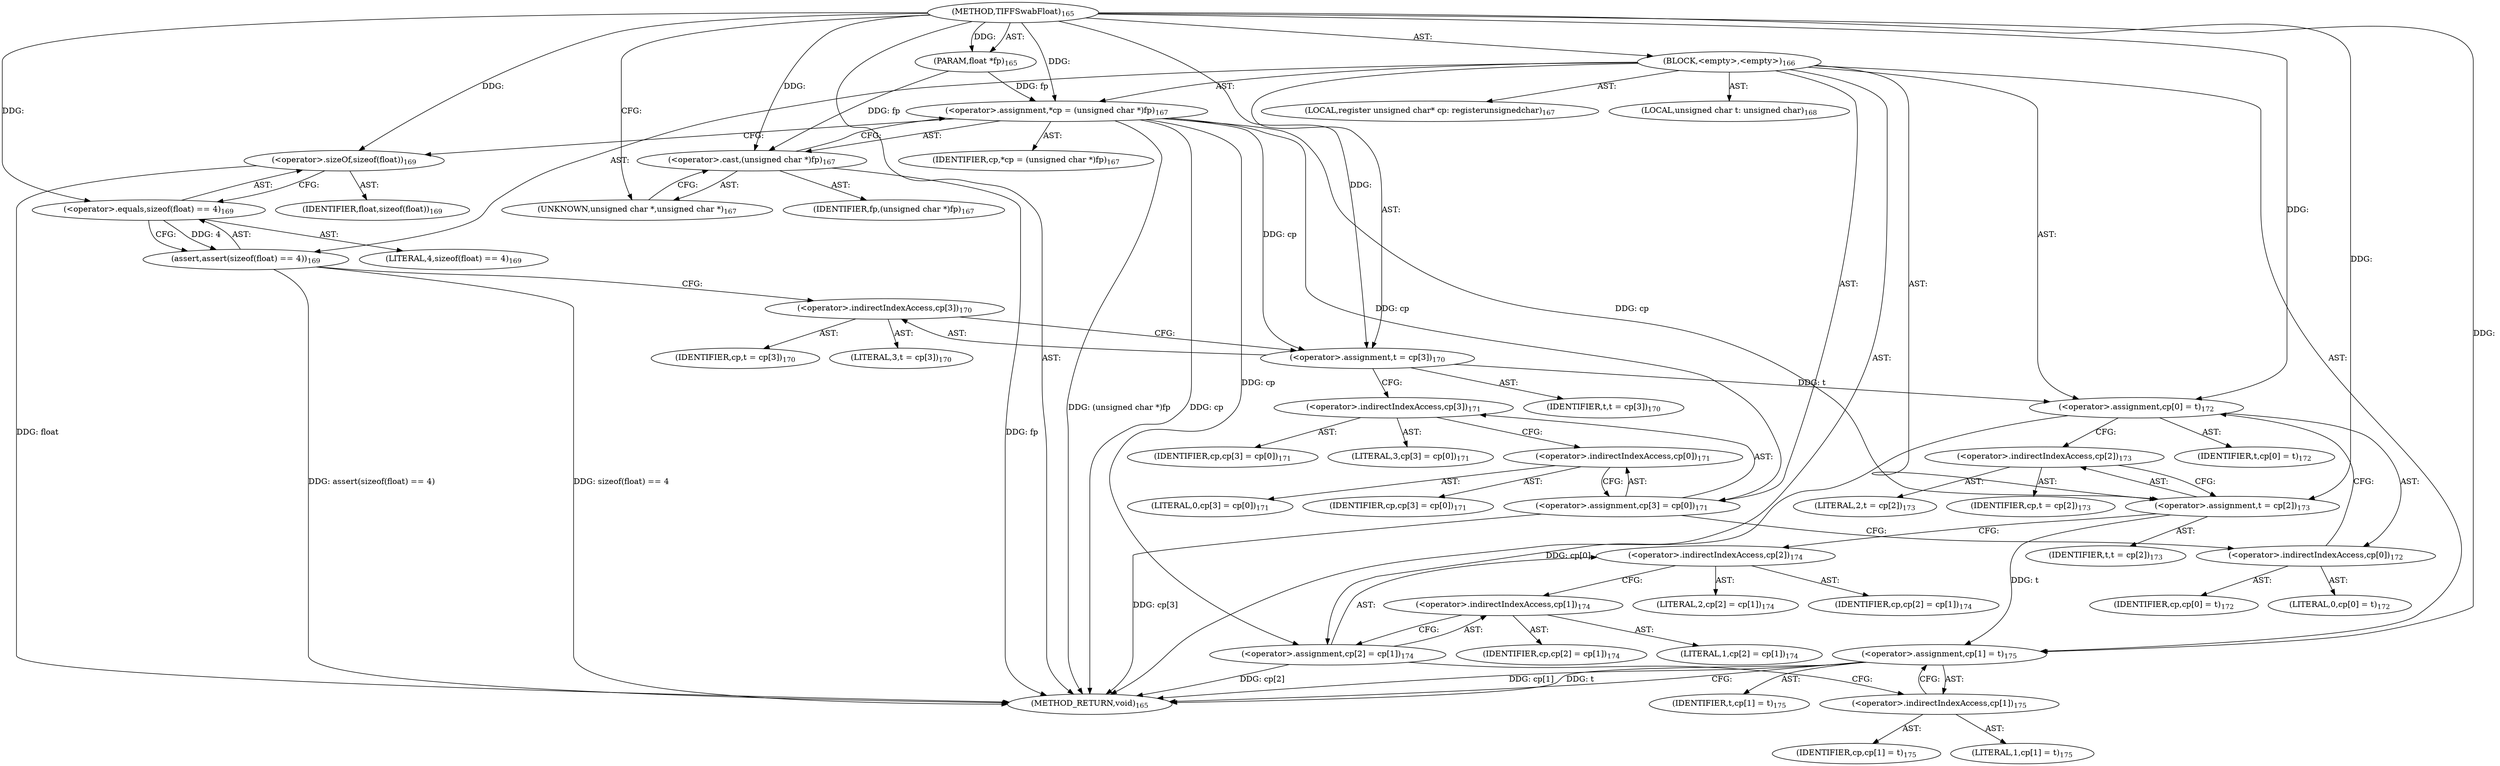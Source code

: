 digraph "TIFFSwabFloat" {  
"34684" [label = <(METHOD,TIFFSwabFloat)<SUB>165</SUB>> ]
"34685" [label = <(PARAM,float *fp)<SUB>165</SUB>> ]
"34686" [label = <(BLOCK,&lt;empty&gt;,&lt;empty&gt;)<SUB>166</SUB>> ]
"34687" [label = <(LOCAL,register unsigned char* cp: registerunsignedchar)<SUB>167</SUB>> ]
"34688" [label = <(&lt;operator&gt;.assignment,*cp = (unsigned char *)fp)<SUB>167</SUB>> ]
"34689" [label = <(IDENTIFIER,cp,*cp = (unsigned char *)fp)<SUB>167</SUB>> ]
"34690" [label = <(&lt;operator&gt;.cast,(unsigned char *)fp)<SUB>167</SUB>> ]
"34691" [label = <(UNKNOWN,unsigned char *,unsigned char *)<SUB>167</SUB>> ]
"34692" [label = <(IDENTIFIER,fp,(unsigned char *)fp)<SUB>167</SUB>> ]
"34693" [label = <(LOCAL,unsigned char t: unsigned char)<SUB>168</SUB>> ]
"34694" [label = <(assert,assert(sizeof(float) == 4))<SUB>169</SUB>> ]
"34695" [label = <(&lt;operator&gt;.equals,sizeof(float) == 4)<SUB>169</SUB>> ]
"34696" [label = <(&lt;operator&gt;.sizeOf,sizeof(float))<SUB>169</SUB>> ]
"34697" [label = <(IDENTIFIER,float,sizeof(float))<SUB>169</SUB>> ]
"34698" [label = <(LITERAL,4,sizeof(float) == 4)<SUB>169</SUB>> ]
"34699" [label = <(&lt;operator&gt;.assignment,t = cp[3])<SUB>170</SUB>> ]
"34700" [label = <(IDENTIFIER,t,t = cp[3])<SUB>170</SUB>> ]
"34701" [label = <(&lt;operator&gt;.indirectIndexAccess,cp[3])<SUB>170</SUB>> ]
"34702" [label = <(IDENTIFIER,cp,t = cp[3])<SUB>170</SUB>> ]
"34703" [label = <(LITERAL,3,t = cp[3])<SUB>170</SUB>> ]
"34704" [label = <(&lt;operator&gt;.assignment,cp[3] = cp[0])<SUB>171</SUB>> ]
"34705" [label = <(&lt;operator&gt;.indirectIndexAccess,cp[3])<SUB>171</SUB>> ]
"34706" [label = <(IDENTIFIER,cp,cp[3] = cp[0])<SUB>171</SUB>> ]
"34707" [label = <(LITERAL,3,cp[3] = cp[0])<SUB>171</SUB>> ]
"34708" [label = <(&lt;operator&gt;.indirectIndexAccess,cp[0])<SUB>171</SUB>> ]
"34709" [label = <(IDENTIFIER,cp,cp[3] = cp[0])<SUB>171</SUB>> ]
"34710" [label = <(LITERAL,0,cp[3] = cp[0])<SUB>171</SUB>> ]
"34711" [label = <(&lt;operator&gt;.assignment,cp[0] = t)<SUB>172</SUB>> ]
"34712" [label = <(&lt;operator&gt;.indirectIndexAccess,cp[0])<SUB>172</SUB>> ]
"34713" [label = <(IDENTIFIER,cp,cp[0] = t)<SUB>172</SUB>> ]
"34714" [label = <(LITERAL,0,cp[0] = t)<SUB>172</SUB>> ]
"34715" [label = <(IDENTIFIER,t,cp[0] = t)<SUB>172</SUB>> ]
"34716" [label = <(&lt;operator&gt;.assignment,t = cp[2])<SUB>173</SUB>> ]
"34717" [label = <(IDENTIFIER,t,t = cp[2])<SUB>173</SUB>> ]
"34718" [label = <(&lt;operator&gt;.indirectIndexAccess,cp[2])<SUB>173</SUB>> ]
"34719" [label = <(IDENTIFIER,cp,t = cp[2])<SUB>173</SUB>> ]
"34720" [label = <(LITERAL,2,t = cp[2])<SUB>173</SUB>> ]
"34721" [label = <(&lt;operator&gt;.assignment,cp[2] = cp[1])<SUB>174</SUB>> ]
"34722" [label = <(&lt;operator&gt;.indirectIndexAccess,cp[2])<SUB>174</SUB>> ]
"34723" [label = <(IDENTIFIER,cp,cp[2] = cp[1])<SUB>174</SUB>> ]
"34724" [label = <(LITERAL,2,cp[2] = cp[1])<SUB>174</SUB>> ]
"34725" [label = <(&lt;operator&gt;.indirectIndexAccess,cp[1])<SUB>174</SUB>> ]
"34726" [label = <(IDENTIFIER,cp,cp[2] = cp[1])<SUB>174</SUB>> ]
"34727" [label = <(LITERAL,1,cp[2] = cp[1])<SUB>174</SUB>> ]
"34728" [label = <(&lt;operator&gt;.assignment,cp[1] = t)<SUB>175</SUB>> ]
"34729" [label = <(&lt;operator&gt;.indirectIndexAccess,cp[1])<SUB>175</SUB>> ]
"34730" [label = <(IDENTIFIER,cp,cp[1] = t)<SUB>175</SUB>> ]
"34731" [label = <(LITERAL,1,cp[1] = t)<SUB>175</SUB>> ]
"34732" [label = <(IDENTIFIER,t,cp[1] = t)<SUB>175</SUB>> ]
"34733" [label = <(METHOD_RETURN,void)<SUB>165</SUB>> ]
  "34684" -> "34685"  [ label = "AST: "] 
  "34684" -> "34686"  [ label = "AST: "] 
  "34684" -> "34733"  [ label = "AST: "] 
  "34686" -> "34687"  [ label = "AST: "] 
  "34686" -> "34688"  [ label = "AST: "] 
  "34686" -> "34693"  [ label = "AST: "] 
  "34686" -> "34694"  [ label = "AST: "] 
  "34686" -> "34699"  [ label = "AST: "] 
  "34686" -> "34704"  [ label = "AST: "] 
  "34686" -> "34711"  [ label = "AST: "] 
  "34686" -> "34716"  [ label = "AST: "] 
  "34686" -> "34721"  [ label = "AST: "] 
  "34686" -> "34728"  [ label = "AST: "] 
  "34688" -> "34689"  [ label = "AST: "] 
  "34688" -> "34690"  [ label = "AST: "] 
  "34690" -> "34691"  [ label = "AST: "] 
  "34690" -> "34692"  [ label = "AST: "] 
  "34694" -> "34695"  [ label = "AST: "] 
  "34695" -> "34696"  [ label = "AST: "] 
  "34695" -> "34698"  [ label = "AST: "] 
  "34696" -> "34697"  [ label = "AST: "] 
  "34699" -> "34700"  [ label = "AST: "] 
  "34699" -> "34701"  [ label = "AST: "] 
  "34701" -> "34702"  [ label = "AST: "] 
  "34701" -> "34703"  [ label = "AST: "] 
  "34704" -> "34705"  [ label = "AST: "] 
  "34704" -> "34708"  [ label = "AST: "] 
  "34705" -> "34706"  [ label = "AST: "] 
  "34705" -> "34707"  [ label = "AST: "] 
  "34708" -> "34709"  [ label = "AST: "] 
  "34708" -> "34710"  [ label = "AST: "] 
  "34711" -> "34712"  [ label = "AST: "] 
  "34711" -> "34715"  [ label = "AST: "] 
  "34712" -> "34713"  [ label = "AST: "] 
  "34712" -> "34714"  [ label = "AST: "] 
  "34716" -> "34717"  [ label = "AST: "] 
  "34716" -> "34718"  [ label = "AST: "] 
  "34718" -> "34719"  [ label = "AST: "] 
  "34718" -> "34720"  [ label = "AST: "] 
  "34721" -> "34722"  [ label = "AST: "] 
  "34721" -> "34725"  [ label = "AST: "] 
  "34722" -> "34723"  [ label = "AST: "] 
  "34722" -> "34724"  [ label = "AST: "] 
  "34725" -> "34726"  [ label = "AST: "] 
  "34725" -> "34727"  [ label = "AST: "] 
  "34728" -> "34729"  [ label = "AST: "] 
  "34728" -> "34732"  [ label = "AST: "] 
  "34729" -> "34730"  [ label = "AST: "] 
  "34729" -> "34731"  [ label = "AST: "] 
  "34688" -> "34696"  [ label = "CFG: "] 
  "34694" -> "34701"  [ label = "CFG: "] 
  "34699" -> "34705"  [ label = "CFG: "] 
  "34704" -> "34712"  [ label = "CFG: "] 
  "34711" -> "34718"  [ label = "CFG: "] 
  "34716" -> "34722"  [ label = "CFG: "] 
  "34721" -> "34729"  [ label = "CFG: "] 
  "34728" -> "34733"  [ label = "CFG: "] 
  "34690" -> "34688"  [ label = "CFG: "] 
  "34695" -> "34694"  [ label = "CFG: "] 
  "34701" -> "34699"  [ label = "CFG: "] 
  "34705" -> "34708"  [ label = "CFG: "] 
  "34708" -> "34704"  [ label = "CFG: "] 
  "34712" -> "34711"  [ label = "CFG: "] 
  "34718" -> "34716"  [ label = "CFG: "] 
  "34722" -> "34725"  [ label = "CFG: "] 
  "34725" -> "34721"  [ label = "CFG: "] 
  "34729" -> "34728"  [ label = "CFG: "] 
  "34691" -> "34690"  [ label = "CFG: "] 
  "34696" -> "34695"  [ label = "CFG: "] 
  "34684" -> "34691"  [ label = "CFG: "] 
  "34688" -> "34733"  [ label = "DDG: cp"] 
  "34690" -> "34733"  [ label = "DDG: fp"] 
  "34688" -> "34733"  [ label = "DDG: (unsigned char *)fp"] 
  "34694" -> "34733"  [ label = "DDG: sizeof(float) == 4"] 
  "34694" -> "34733"  [ label = "DDG: assert(sizeof(float) == 4)"] 
  "34704" -> "34733"  [ label = "DDG: cp[3]"] 
  "34711" -> "34733"  [ label = "DDG: cp[0]"] 
  "34721" -> "34733"  [ label = "DDG: cp[2]"] 
  "34728" -> "34733"  [ label = "DDG: cp[1]"] 
  "34728" -> "34733"  [ label = "DDG: t"] 
  "34696" -> "34733"  [ label = "DDG: float"] 
  "34684" -> "34685"  [ label = "DDG: "] 
  "34685" -> "34688"  [ label = "DDG: fp"] 
  "34684" -> "34688"  [ label = "DDG: "] 
  "34688" -> "34699"  [ label = "DDG: cp"] 
  "34688" -> "34704"  [ label = "DDG: cp"] 
  "34699" -> "34711"  [ label = "DDG: t"] 
  "34684" -> "34711"  [ label = "DDG: "] 
  "34688" -> "34716"  [ label = "DDG: cp"] 
  "34688" -> "34721"  [ label = "DDG: cp"] 
  "34716" -> "34728"  [ label = "DDG: t"] 
  "34684" -> "34728"  [ label = "DDG: "] 
  "34695" -> "34694"  [ label = "DDG: 4"] 
  "34684" -> "34699"  [ label = "DDG: "] 
  "34684" -> "34716"  [ label = "DDG: "] 
  "34685" -> "34690"  [ label = "DDG: fp"] 
  "34684" -> "34690"  [ label = "DDG: "] 
  "34684" -> "34695"  [ label = "DDG: "] 
  "34684" -> "34696"  [ label = "DDG: "] 
}
